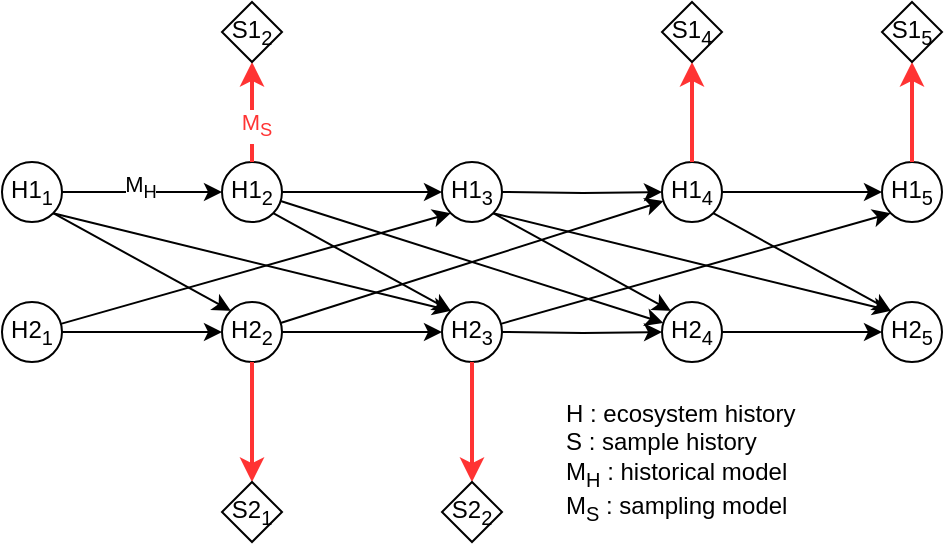 <mxfile version="24.8.6">
  <diagram name="Page-1" id="WmFIYigbI2bGJBvzbAcq">
    <mxGraphModel dx="694" dy="453" grid="1" gridSize="10" guides="1" tooltips="1" connect="1" arrows="1" fold="1" page="1" pageScale="1" pageWidth="827" pageHeight="1169" math="0" shadow="0">
      <root>
        <mxCell id="0" />
        <mxCell id="1" parent="0" />
        <mxCell id="W582OLzANp079AzozXXy-5" value="" style="edgeStyle=orthogonalEdgeStyle;rounded=0;orthogonalLoop=1;jettySize=auto;html=1;" edge="1" parent="1" source="W582OLzANp079AzozXXy-2" target="W582OLzANp079AzozXXy-4">
          <mxGeometry relative="1" as="geometry" />
        </mxCell>
        <mxCell id="W582OLzANp079AzozXXy-2" value="H2&lt;sub&gt;1&lt;/sub&gt;" style="ellipse;whiteSpace=wrap;html=1;aspect=fixed;" vertex="1" parent="1">
          <mxGeometry x="260" y="250" width="30" height="30" as="geometry" />
        </mxCell>
        <mxCell id="W582OLzANp079AzozXXy-7" value="" style="edgeStyle=orthogonalEdgeStyle;rounded=0;orthogonalLoop=1;jettySize=auto;html=1;" edge="1" parent="1" source="W582OLzANp079AzozXXy-4" target="W582OLzANp079AzozXXy-6">
          <mxGeometry relative="1" as="geometry" />
        </mxCell>
        <mxCell id="W582OLzANp079AzozXXy-4" value="H2&lt;sub&gt;2&lt;/sub&gt;" style="ellipse;whiteSpace=wrap;html=1;aspect=fixed;" vertex="1" parent="1">
          <mxGeometry x="370" y="250" width="30" height="30" as="geometry" />
        </mxCell>
        <mxCell id="W582OLzANp079AzozXXy-6" value="H2&lt;sub&gt;3&lt;/sub&gt;" style="ellipse;whiteSpace=wrap;html=1;aspect=fixed;" vertex="1" parent="1">
          <mxGeometry x="480" y="250" width="30" height="30" as="geometry" />
        </mxCell>
        <mxCell id="W582OLzANp079AzozXXy-8" value="" style="edgeStyle=orthogonalEdgeStyle;rounded=0;orthogonalLoop=1;jettySize=auto;html=1;" edge="1" parent="1" source="W582OLzANp079AzozXXy-9" target="W582OLzANp079AzozXXy-11">
          <mxGeometry relative="1" as="geometry" />
        </mxCell>
        <mxCell id="W582OLzANp079AzozXXy-81" value="M&lt;sub&gt;H&lt;/sub&gt;" style="edgeLabel;html=1;align=center;verticalAlign=middle;resizable=0;points=[];" vertex="1" connectable="0" parent="W582OLzANp079AzozXXy-8">
          <mxGeometry x="-0.02" y="2" relative="1" as="geometry">
            <mxPoint as="offset" />
          </mxGeometry>
        </mxCell>
        <mxCell id="W582OLzANp079AzozXXy-9" value="H1&lt;sub&gt;1&lt;/sub&gt;" style="ellipse;whiteSpace=wrap;html=1;aspect=fixed;" vertex="1" parent="1">
          <mxGeometry x="260" y="180" width="30" height="30" as="geometry" />
        </mxCell>
        <mxCell id="W582OLzANp079AzozXXy-10" value="" style="edgeStyle=orthogonalEdgeStyle;rounded=0;orthogonalLoop=1;jettySize=auto;html=1;" edge="1" parent="1" source="W582OLzANp079AzozXXy-11" target="W582OLzANp079AzozXXy-12">
          <mxGeometry relative="1" as="geometry" />
        </mxCell>
        <mxCell id="W582OLzANp079AzozXXy-11" value="H1&lt;sub&gt;2&lt;/sub&gt;" style="ellipse;whiteSpace=wrap;html=1;aspect=fixed;" vertex="1" parent="1">
          <mxGeometry x="370" y="180" width="30" height="30" as="geometry" />
        </mxCell>
        <mxCell id="W582OLzANp079AzozXXy-12" value="H1&lt;sub&gt;3&lt;/sub&gt;" style="ellipse;whiteSpace=wrap;html=1;aspect=fixed;" vertex="1" parent="1">
          <mxGeometry x="480" y="180" width="30" height="30" as="geometry" />
        </mxCell>
        <mxCell id="W582OLzANp079AzozXXy-18" value="" style="endArrow=classic;html=1;rounded=0;exitX=1;exitY=1;exitDx=0;exitDy=0;entryX=0;entryY=0;entryDx=0;entryDy=0;" edge="1" parent="1" source="W582OLzANp079AzozXXy-9" target="W582OLzANp079AzozXXy-6">
          <mxGeometry width="50" height="50" relative="1" as="geometry">
            <mxPoint x="390" y="440" as="sourcePoint" />
            <mxPoint x="440" y="390" as="targetPoint" />
          </mxGeometry>
        </mxCell>
        <mxCell id="W582OLzANp079AzozXXy-19" value="" style="endArrow=classic;html=1;rounded=0;exitX=1;exitY=1;exitDx=0;exitDy=0;entryX=0;entryY=0;entryDx=0;entryDy=0;" edge="1" parent="1" source="W582OLzANp079AzozXXy-9" target="W582OLzANp079AzozXXy-4">
          <mxGeometry width="50" height="50" relative="1" as="geometry">
            <mxPoint x="296" y="264" as="sourcePoint" />
            <mxPoint x="384" y="216" as="targetPoint" />
          </mxGeometry>
        </mxCell>
        <mxCell id="W582OLzANp079AzozXXy-20" value="" style="endArrow=classic;html=1;rounded=0;entryX=0;entryY=1;entryDx=0;entryDy=0;" edge="1" parent="1" source="W582OLzANp079AzozXXy-2" target="W582OLzANp079AzozXXy-12">
          <mxGeometry width="50" height="50" relative="1" as="geometry">
            <mxPoint x="296" y="264" as="sourcePoint" />
            <mxPoint x="384" y="216" as="targetPoint" />
          </mxGeometry>
        </mxCell>
        <mxCell id="W582OLzANp079AzozXXy-21" value="" style="endArrow=classic;html=1;rounded=0;exitX=1;exitY=1;exitDx=0;exitDy=0;entryX=0;entryY=0;entryDx=0;entryDy=0;" edge="1" parent="1" source="W582OLzANp079AzozXXy-11" target="W582OLzANp079AzozXXy-6">
          <mxGeometry width="50" height="50" relative="1" as="geometry">
            <mxPoint x="296" y="216" as="sourcePoint" />
            <mxPoint x="384" y="264" as="targetPoint" />
          </mxGeometry>
        </mxCell>
        <mxCell id="W582OLzANp079AzozXXy-22" value="" style="edgeStyle=orthogonalEdgeStyle;rounded=0;orthogonalLoop=1;jettySize=auto;html=1;" edge="1" parent="1" target="W582OLzANp079AzozXXy-25">
          <mxGeometry relative="1" as="geometry">
            <mxPoint x="510" y="265" as="sourcePoint" />
          </mxGeometry>
        </mxCell>
        <mxCell id="W582OLzANp079AzozXXy-24" value="" style="edgeStyle=orthogonalEdgeStyle;rounded=0;orthogonalLoop=1;jettySize=auto;html=1;" edge="1" parent="1" source="W582OLzANp079AzozXXy-25" target="W582OLzANp079AzozXXy-26">
          <mxGeometry relative="1" as="geometry" />
        </mxCell>
        <mxCell id="W582OLzANp079AzozXXy-25" value="H2&lt;sub&gt;4&lt;/sub&gt;" style="ellipse;whiteSpace=wrap;html=1;aspect=fixed;" vertex="1" parent="1">
          <mxGeometry x="590" y="250" width="30" height="30" as="geometry" />
        </mxCell>
        <mxCell id="W582OLzANp079AzozXXy-26" value="H2&lt;sub&gt;5&lt;/sub&gt;" style="ellipse;whiteSpace=wrap;html=1;aspect=fixed;" vertex="1" parent="1">
          <mxGeometry x="700" y="250" width="30" height="30" as="geometry" />
        </mxCell>
        <mxCell id="W582OLzANp079AzozXXy-27" value="" style="edgeStyle=orthogonalEdgeStyle;rounded=0;orthogonalLoop=1;jettySize=auto;html=1;" edge="1" parent="1" target="W582OLzANp079AzozXXy-30">
          <mxGeometry relative="1" as="geometry">
            <mxPoint x="510" y="195" as="sourcePoint" />
          </mxGeometry>
        </mxCell>
        <mxCell id="W582OLzANp079AzozXXy-29" value="" style="edgeStyle=orthogonalEdgeStyle;rounded=0;orthogonalLoop=1;jettySize=auto;html=1;" edge="1" parent="1" source="W582OLzANp079AzozXXy-30" target="W582OLzANp079AzozXXy-31">
          <mxGeometry relative="1" as="geometry" />
        </mxCell>
        <mxCell id="W582OLzANp079AzozXXy-30" value="H1&lt;sub&gt;4&lt;/sub&gt;" style="ellipse;whiteSpace=wrap;html=1;aspect=fixed;" vertex="1" parent="1">
          <mxGeometry x="590" y="180" width="30" height="30" as="geometry" />
        </mxCell>
        <mxCell id="W582OLzANp079AzozXXy-31" value="H1&lt;sub&gt;5&lt;/sub&gt;" style="ellipse;whiteSpace=wrap;html=1;aspect=fixed;" vertex="1" parent="1">
          <mxGeometry x="700" y="180" width="30" height="30" as="geometry" />
        </mxCell>
        <mxCell id="W582OLzANp079AzozXXy-32" value="" style="endArrow=classic;html=1;rounded=0;exitX=1;exitY=1;exitDx=0;exitDy=0;entryX=0;entryY=0;entryDx=0;entryDy=0;" edge="1" parent="1" target="W582OLzANp079AzozXXy-26">
          <mxGeometry width="50" height="50" relative="1" as="geometry">
            <mxPoint x="505.607" y="205.607" as="sourcePoint" />
            <mxPoint x="660" y="390" as="targetPoint" />
          </mxGeometry>
        </mxCell>
        <mxCell id="W582OLzANp079AzozXXy-33" value="" style="endArrow=classic;html=1;rounded=0;exitX=1;exitY=1;exitDx=0;exitDy=0;entryX=0;entryY=0;entryDx=0;entryDy=0;" edge="1" parent="1" target="W582OLzANp079AzozXXy-25">
          <mxGeometry width="50" height="50" relative="1" as="geometry">
            <mxPoint x="505.607" y="205.607" as="sourcePoint" />
            <mxPoint x="604" y="216" as="targetPoint" />
          </mxGeometry>
        </mxCell>
        <mxCell id="W582OLzANp079AzozXXy-34" value="" style="endArrow=classic;html=1;rounded=0;entryX=0;entryY=1;entryDx=0;entryDy=0;" edge="1" parent="1" target="W582OLzANp079AzozXXy-31">
          <mxGeometry width="50" height="50" relative="1" as="geometry">
            <mxPoint x="509.436" y="260.925" as="sourcePoint" />
            <mxPoint x="604" y="216" as="targetPoint" />
          </mxGeometry>
        </mxCell>
        <mxCell id="W582OLzANp079AzozXXy-35" value="" style="endArrow=classic;html=1;rounded=0;exitX=1;exitY=1;exitDx=0;exitDy=0;entryX=0;entryY=0;entryDx=0;entryDy=0;" edge="1" parent="1" source="W582OLzANp079AzozXXy-30" target="W582OLzANp079AzozXXy-26">
          <mxGeometry width="50" height="50" relative="1" as="geometry">
            <mxPoint x="516" y="216" as="sourcePoint" />
            <mxPoint x="604" y="264" as="targetPoint" />
          </mxGeometry>
        </mxCell>
        <mxCell id="W582OLzANp079AzozXXy-36" value="" style="endArrow=classic;html=1;rounded=0;" edge="1" parent="1" source="W582OLzANp079AzozXXy-11" target="W582OLzANp079AzozXXy-25">
          <mxGeometry width="50" height="50" relative="1" as="geometry">
            <mxPoint x="395.807" y="209.997" as="sourcePoint" />
            <mxPoint x="594.2" y="258.39" as="targetPoint" />
          </mxGeometry>
        </mxCell>
        <mxCell id="W582OLzANp079AzozXXy-37" value="" style="endArrow=classic;html=1;rounded=0;" edge="1" parent="1" source="W582OLzANp079AzozXXy-4" target="W582OLzANp079AzozXXy-30">
          <mxGeometry width="50" height="50" relative="1" as="geometry">
            <mxPoint x="399.636" y="265.315" as="sourcePoint" />
            <mxPoint x="594.2" y="210.39" as="targetPoint" />
          </mxGeometry>
        </mxCell>
        <mxCell id="W582OLzANp079AzozXXy-38" value="&lt;div&gt;H : ecosystem history&lt;/div&gt;&lt;div&gt;S : sample history&lt;/div&gt;&lt;div&gt;M&lt;sub&gt;H&lt;/sub&gt; : historical model&lt;/div&gt;&lt;div&gt;M&lt;sub&gt;S&lt;/sub&gt; : sampling model&lt;br&gt;&lt;/div&gt;" style="text;html=1;align=left;verticalAlign=middle;whiteSpace=wrap;rounded=0;" vertex="1" parent="1">
          <mxGeometry x="540" y="300" width="190" height="60" as="geometry" />
        </mxCell>
        <mxCell id="W582OLzANp079AzozXXy-42" value="" style="edgeStyle=orthogonalEdgeStyle;rounded=0;orthogonalLoop=1;jettySize=auto;html=1;exitX=0.5;exitY=0;exitDx=0;exitDy=0;fillColor=#f8cecc;strokeColor=#FF3333;strokeWidth=2;" edge="1" parent="1" source="W582OLzANp079AzozXXy-11" target="W582OLzANp079AzozXXy-41">
          <mxGeometry relative="1" as="geometry" />
        </mxCell>
        <mxCell id="W582OLzANp079AzozXXy-80" value="&lt;font color=&quot;#ff3333&quot;&gt;M&lt;sub&gt;S&lt;/sub&gt;&lt;/font&gt;" style="edgeLabel;html=1;align=center;verticalAlign=middle;resizable=0;points=[];" vertex="1" connectable="0" parent="W582OLzANp079AzozXXy-42">
          <mxGeometry x="-0.256" y="-2" relative="1" as="geometry">
            <mxPoint as="offset" />
          </mxGeometry>
        </mxCell>
        <mxCell id="W582OLzANp079AzozXXy-41" value="S1&lt;sub&gt;2&lt;/sub&gt;" style="rhombus;whiteSpace=wrap;html=1;" vertex="1" parent="1">
          <mxGeometry x="370" y="100" width="30" height="30" as="geometry" />
        </mxCell>
        <mxCell id="W582OLzANp079AzozXXy-46" value="" style="edgeStyle=orthogonalEdgeStyle;rounded=0;orthogonalLoop=1;jettySize=auto;html=1;fillColor=#f8cecc;strokeColor=#FF3333;strokeWidth=2;" edge="1" parent="1" source="W582OLzANp079AzozXXy-30" target="W582OLzANp079AzozXXy-45">
          <mxGeometry relative="1" as="geometry">
            <mxPoint x="600" y="170" as="sourcePoint" />
          </mxGeometry>
        </mxCell>
        <mxCell id="W582OLzANp079AzozXXy-48" value="" style="edgeStyle=orthogonalEdgeStyle;rounded=0;orthogonalLoop=1;jettySize=auto;html=1;exitX=0.5;exitY=0;exitDx=0;exitDy=0;fillColor=#f8cecc;strokeColor=#FF3333;strokeWidth=2;" edge="1" parent="1" source="W582OLzANp079AzozXXy-31" target="W582OLzANp079AzozXXy-47">
          <mxGeometry relative="1" as="geometry" />
        </mxCell>
        <mxCell id="W582OLzANp079AzozXXy-45" value="S1&lt;sub&gt;4&lt;/sub&gt;" style="rhombus;whiteSpace=wrap;html=1;" vertex="1" parent="1">
          <mxGeometry x="590" y="100" width="30" height="30" as="geometry" />
        </mxCell>
        <mxCell id="W582OLzANp079AzozXXy-47" value="S1&lt;sub&gt;5&lt;/sub&gt;" style="rhombus;whiteSpace=wrap;html=1;" vertex="1" parent="1">
          <mxGeometry x="700" y="100" width="30" height="30" as="geometry" />
        </mxCell>
        <mxCell id="W582OLzANp079AzozXXy-64" value="" style="edgeStyle=orthogonalEdgeStyle;rounded=0;orthogonalLoop=1;jettySize=auto;html=1;exitX=0.5;exitY=1;exitDx=0;exitDy=0;fillColor=#f8cecc;strokeColor=#FF3333;strokeWidth=2;" edge="1" parent="1" source="W582OLzANp079AzozXXy-4" target="W582OLzANp079AzozXXy-63">
          <mxGeometry relative="1" as="geometry" />
        </mxCell>
        <mxCell id="W582OLzANp079AzozXXy-66" value="" style="edgeStyle=orthogonalEdgeStyle;rounded=0;orthogonalLoop=1;jettySize=auto;html=1;exitX=0.5;exitY=1;exitDx=0;exitDy=0;fillColor=#f8cecc;strokeColor=#FF3333;strokeWidth=2;" edge="1" parent="1" source="W582OLzANp079AzozXXy-6" target="W582OLzANp079AzozXXy-65">
          <mxGeometry relative="1" as="geometry" />
        </mxCell>
        <mxCell id="W582OLzANp079AzozXXy-63" value="S2&lt;sub&gt;1&lt;/sub&gt;" style="rhombus;whiteSpace=wrap;html=1;direction=south;" vertex="1" parent="1">
          <mxGeometry x="370" y="340" width="30" height="30" as="geometry" />
        </mxCell>
        <mxCell id="W582OLzANp079AzozXXy-65" value="S2&lt;sub&gt;2&lt;/sub&gt;" style="rhombus;whiteSpace=wrap;html=1;direction=south;" vertex="1" parent="1">
          <mxGeometry x="480" y="340" width="30" height="30" as="geometry" />
        </mxCell>
      </root>
    </mxGraphModel>
  </diagram>
</mxfile>
